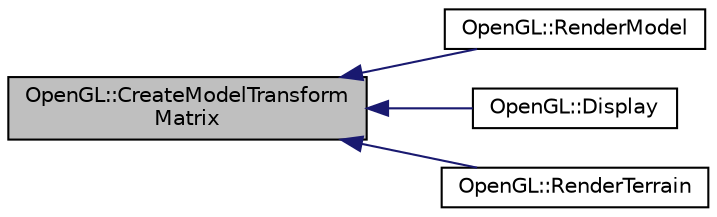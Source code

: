 digraph "OpenGL::CreateModelTransformMatrix"
{
  edge [fontname="Helvetica",fontsize="10",labelfontname="Helvetica",labelfontsize="10"];
  node [fontname="Helvetica",fontsize="10",shape=record];
  rankdir="LR";
  Node1 [label="OpenGL::CreateModelTransform\lMatrix",height=0.2,width=0.4,color="black", fillcolor="grey75", style="filled" fontcolor="black"];
  Node1 -> Node2 [dir="back",color="midnightblue",fontsize="10",style="solid",fontname="Helvetica"];
  Node2 [label="OpenGL::RenderModel",height=0.2,width=0.4,color="black", fillcolor="white", style="filled",URL="$class_open_g_l.html#a6cff1de2415b3afd3bb0a8b452a733b7",tooltip="Renders the model described by GameObj. "];
  Node1 -> Node3 [dir="back",color="midnightblue",fontsize="10",style="solid",fontname="Helvetica"];
  Node3 [label="OpenGL::Display",height=0.2,width=0.4,color="black", fillcolor="white", style="filled",URL="$class_open_g_l.html#ab34326d7f72d28a1b601a09b4650ebdb",tooltip="Handles all rendering, callback to opengl display function. "];
  Node1 -> Node4 [dir="back",color="midnightblue",fontsize="10",style="solid",fontname="Helvetica"];
  Node4 [label="OpenGL::RenderTerrain",height=0.2,width=0.4,color="black", fillcolor="white", style="filled",URL="$class_open_g_l.html#a2969e2b1831210dd08ae4868dd1fc5be",tooltip="Renders the terrain described by Terrain. "];
}

